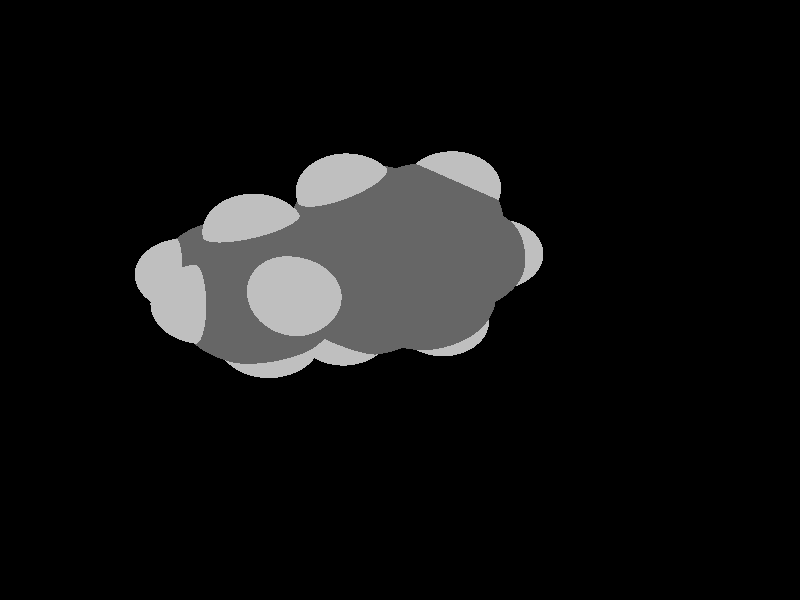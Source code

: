 global_settings {
	ambient_light rgb <0.200000002980232, 0.200000002980232, 0.200000002980232>
	max_trace_level 15
}

background { color rgb <0,0,0> }

camera {
	perspective
	location <-9.76916206359338, 9.57782270180709, -21.5367854817941>
	angle 40
	up <-0.898428209941215, -0.0889459309258341, 0.430017875155861>
	right <-0.06549942836041, -0.94117146576542, -0.331520884581093> * 1
	direction <0.434207987566194, -0.326013639899787, 0.839749087604749> }

light_source {
	<-68.6338842666707, -30.0981583242728, -49.4648836446848>
	color rgb <1, 1, 1>
	fade_distance 123.054123051607
	fade_power 0
	spotlight
	area_light <20, 0, 0>, <0, 0, 20>, 20, 20
	circular
	orient
	point_at <68.6338842666707, 30.0981583242728, 49.4648836446848>
}

light_source {
	<-22.1125920477989, 32.4658746245709, 60.67206689091>
	color rgb <0.300000011920929, 0.300000011920929, 0.300000011920929> shadowless
	fade_distance 123.054123051607
	fade_power 0
	parallel
	point_at <22.1125920477989, -32.4658746245709, -60.67206689091>
}

#default {
	finish {ambient 0.5 diffuse 1 specular 0.2 roughness .01 metallic 1}
}

union {
cylinder {
	<0.0574214485327728, 2.71533897788169, -0.00395904678454484>, 	<-0.543078551467227, 2.35633897788169, 0.0515409532154552>, 0.075
	pigment { rgbt <0.400000005960464, 0.400000005960464, 0.400000005960464, 0> }
}
cylinder {
	<-0.0574214485327728, 2.90866102211831, 0.00395904678454486>, 	<-0.657921448532773, 2.54966102211831, 0.0594590467845449>, 0.075
	pigment { rgbt <0.400000005960464, 0.400000005960464, 0.400000005960464, 0> }
}
cylinder {
	<-0.543078551467227, 2.35633897788169, 0.0515409532154552>, 	<-1.14357855146723, 1.99733897788169, 0.107040953215455>, 0.075
	pigment { rgbt <0.400000005960464, 0.400000005960464, 0.400000005960464, 0> }
}
cylinder {
	<-0.657921448532773, 2.54966102211831, 0.0594590467845449>, 	<-1.25842144853277, 2.19066102211831, 0.114959046784545>, 0.075
	pigment { rgbt <0.400000005960464, 0.400000005960464, 0.400000005960464, 0> }
}
cylinder {
	<0, 2.812, 0>, 	<0.6005, 2.453, -0.056>, 0.075
	pigment { rgbt <0.400000005960464, 0.400000005960464, 0.400000005960464, 0> }
}
cylinder {
	<0.6005, 2.453, -0.056>, 	<1.201, 2.094, -0.112>, 0.075
	pigment { rgbt <0.400000005960464, 0.400000005960464, 0.400000005960464, 0> }
}
cylinder {
	<0, 2.812, 0>, 	<-0.013, 3.571, 0.002>, 0.075
	pigment { rgbt <0.400000005960464, 0.400000005960464, 0.400000005960464, 0> }
}
cylinder {
	<-0.013, 3.571, 0.002>, 	<-0.026, 4.33, 0.004>, 0.075
	pigment { rgbt <0.400000005960464, 0.400000005960464, 0.400000005960464, 0> }
}
cylinder {
	<-1.201, 2.094, 0.111>, 	<-1.2005, 1.396, 0.111>, 0.075
	pigment { rgbt <0.400000005960464, 0.400000005960464, 0.400000005960464, 0> }
}
cylinder {
	<-1.2005, 1.396, 0.111>, 	<-1.2, 0.698, 0.111>, 0.075
	pigment { rgbt <0.400000005960464, 0.400000005960464, 0.400000005960464, 0> }
}
cylinder {
	<-1.201, 2.094, 0.111>, 	<-1.7814751987436, 2.41512695399409, 0.164215323804734>, 0.075
	pigment { rgbt <0.400000005960464, 0.400000005960464, 0.400000005960464, 0> }
}
cylinder {
	<-1.7814751987436, 2.41512695399409, 0.164215323804734>, 	<-2.15, 2.619, 0.198>, 0.075
	pigment { rgbt <0.75, 0.75, 0.75, 0> }
}
cylinder {
	<-1.14380241008107, 0.795348746025879, 0.106384533122969>, 	<-0.543802410081072, 0.446348746025879, 0.0508845331229693>, 0.075
	pigment { rgbt <0.400000005960464, 0.400000005960464, 0.400000005960464, 0> }
}
cylinder {
	<-1.25619758991893, 0.600651253974121, 0.115615466877031>, 	<-0.656197589918928, 0.251651253974121, 0.0601154668770307>, 0.075
	pigment { rgbt <0.400000005960464, 0.400000005960464, 0.400000005960464, 0> }
}
cylinder {
	<-0.543802410081072, 0.446348746025879, 0.0508845331229693>, 	<0.0561975899189276, 0.0973487460258789, -0.00461546687703068>, 0.075
	pigment { rgbt <0.400000005960464, 0.400000005960464, 0.400000005960464, 0> }
}
cylinder {
	<-0.656197589918928, 0.251651253974121, 0.0601154668770307>, 	<-0.0561975899189276, -0.0973487460258789, 0.00461546687703069>, 0.075
	pigment { rgbt <0.400000005960464, 0.400000005960464, 0.400000005960464, 0> }
}
cylinder {
	<-1.2, 0.698, 0.111>, 	<-1.77382238293179, 0.365819238878506, 0.163610580951102>, 0.075
	pigment { rgbt <0.400000005960464, 0.400000005960464, 0.400000005960464, 0> }
}
cylinder {
	<-1.77382238293179, 0.365819238878506, 0.163610580951102>, 	<-2.138, 0.155, 0.197>, 0.075
	pigment { rgbt <0.75, 0.75, 0.75, 0> }
}
cylinder {
	<0, 0, 0>, 	<0.6, 0.349, -0.056>, 0.075
	pigment { rgbt <0.400000005960464, 0.400000005960464, 0.400000005960464, 0> }
}
cylinder {
	<0.6, 0.349, -0.056>, 	<1.2, 0.698, -0.112>, 0.075
	pigment { rgbt <0.400000005960464, 0.400000005960464, 0.400000005960464, 0> }
}
cylinder {
	<0, 0, 0>, 	<0, -0.664999948585346, 0.000611775481679251>, 0.075
	pigment { rgbt <0.400000005960464, 0.400000005960464, 0.400000005960464, 0> }
}
cylinder {
	<0, -0.664999948585346, 0.000611775481679251>, 	<0, -1.087, 0.001>, 0.075
	pigment { rgbt <0.75, 0.75, 0.75, 0> }
}
cylinder {
	<1.0878188075346, 0.698080359020391, -0.103536927303347>, 	<1.0883188075346, 1.39608035902039, -0.103536927303347>, 0.075
	pigment { rgbt <0.400000005960464, 0.400000005960464, 0.400000005960464, 0> }
}
cylinder {
	<1.3121811924654, 0.697919640979609, -0.120463072696653>, 	<1.3126811924654, 1.39591964097961, -0.120463072696653>, 0.075
	pigment { rgbt <0.400000005960464, 0.400000005960464, 0.400000005960464, 0> }
}
cylinder {
	<1.0883188075346, 1.39608035902039, -0.103536927303347>, 	<1.0888188075346, 2.09408035902039, -0.103536927303347>, 0.075
	pigment { rgbt <0.400000005960464, 0.400000005960464, 0.400000005960464, 0> }
}
cylinder {
	<1.3126811924654, 1.39591964097961, -0.120463072696653>, 	<1.3131811924654, 2.09391964097961, -0.120463072696653>, 0.075
	pigment { rgbt <0.400000005960464, 0.400000005960464, 0.400000005960464, 0> }
}
cylinder {
	<1.2, 0.698, -0.112>, 	<1.77381471333922, 0.365823678738595, -0.165221620533595>, 0.075
	pigment { rgbt <0.400000005960464, 0.400000005960464, 0.400000005960464, 0> }
}
cylinder {
	<1.77381471333922, 0.365823678738595, -0.165221620533595>, 	<2.138, 0.155, -0.199>, 0.075
	pigment { rgbt <0.75, 0.75, 0.75, 0> }
}
cylinder {
	<1.201, 2.094, -0.112>, 	<1.78150641079776, 2.41453251765862, -0.166441591739727>, 0.075
	pigment { rgbt <0.400000005960464, 0.400000005960464, 0.400000005960464, 0> }
}
cylinder {
	<1.78150641079776, 2.41453251765862, -0.166441591739727>, 	<2.15, 2.618, -0.201>, 0.075
	pigment { rgbt <0.75, 0.75, 0.75, 0> }
}
cylinder {
	<-0.026, 4.33, 0.004>, 	<0.365, 4.617, 0.596>, 0.075
	pigment { rgbt <0.400000005960464, 0.400000005960464, 0.400000005960464, 0> }
}
cylinder {
	<0.365, 4.617, 0.596>, 	<0.756, 4.904, 1.188>, 0.075
	pigment { rgbt <0.400000005960464, 0.400000005960464, 0.400000005960464, 0> }
}
cylinder {
	<-0.026, 4.33, 0.004>, 	<-0.661694581727502, 4.53212767199981, 0.0717829957461601>, 0.075
	pigment { rgbt <0.400000005960464, 0.400000005960464, 0.400000005960464, 0> }
}
cylinder {
	<-0.661694581727502, 4.53212767199981, 0.0717829957461601>, 	<-1.067, 4.661, 0.115>, 0.075
	pigment { rgbt <0.75, 0.75, 0.75, 0> }
}
cylinder {
	<-0.026, 4.33, 0.004>, 	<0.231, 4.617, -0.6575>, 0.075
	pigment { rgbt <0.400000005960464, 0.400000005960464, 0.400000005960464, 0> }
}
cylinder {
	<0.231, 4.617, -0.6575>, 	<0.488, 4.904, -1.319>, 0.075
	pigment { rgbt <0.400000005960464, 0.400000005960464, 0.400000005960464, 0> }
}
cylinder {
	<0.756, 4.904, 1.188>, 	<0.68880903096225, 5.56980142046497, 1.21304390664134>, 0.075
	pigment { rgbt <0.400000005960464, 0.400000005960464, 0.400000005960464, 0> }
}
cylinder {
	<0.68880903096225, 5.56980142046497, 1.21304390664134>, 	<0.646, 5.994, 1.229>, 0.075
	pigment { rgbt <0.75, 0.75, 0.75, 0> }
}
cylinder {
	<0.756, 4.904, 1.188>, 	<1.40970796058936, 4.76775992970895, 1.14584500067227>, 0.075
	pigment { rgbt <0.400000005960464, 0.400000005960464, 0.400000005960464, 0> }
}
cylinder {
	<1.40970796058936, 4.76775992970895, 1.14584500067227>, 	<1.826, 4.681, 1.119>, 0.075
	pigment { rgbt <0.75, 0.75, 0.75, 0> }
}
cylinder {
	<0.756, 4.904, 1.188>, 	<0.531787808969401, 4.65351771574238, 1.76655298339503>, 0.075
	pigment { rgbt <0.400000005960464, 0.400000005960464, 0.400000005960464, 0> }
}
cylinder {
	<0.531787808969401, 4.65351771574238, 1.76655298339503>, 	<0.389, 4.494, 2.135>, 0.075
	pigment { rgbt <0.75, 0.75, 0.75, 0> }
}
cylinder {
	<0.488, 4.904, -1.319>, 	<1.13492715714248, 4.76349646256584, -1.41796336114928>, 0.075
	pigment { rgbt <0.400000005960464, 0.400000005960464, 0.400000005960464, 0> }
}
cylinder {
	<1.13492715714248, 4.76349646256584, -1.41796336114928>, 	<1.547, 4.674, -1.481>, 0.075
	pigment { rgbt <0.75, 0.75, 0.75, 0> }
}
cylinder {
	<0.488, 4.904, -1.319>, 	<0.421411431407078, 5.56988568592922, -1.32816356448526>, 0.075
	pigment { rgbt <0.400000005960464, 0.400000005960464, 0.400000005960464, 0> }
}
cylinder {
	<0.421411431407078, 5.56988568592922, -1.32816356448526>, 	<0.379, 5.994, -1.334>, 0.075
	pigment { rgbt <0.75, 0.75, 0.75, 0> }
}
cylinder {
	<0.488, 4.904, -1.319>, 	<0.144058070185309, 4.65658173787753, -1.83705107723421>, 0.075
	pigment { rgbt <0.400000005960464, 0.400000005960464, 0.400000005960464, 0> }
}
cylinder {
	<0.144058070185309, 4.65658173787753, -1.83705107723421>, 	<-0.075, 4.499, -2.167>, 0.075
	pigment { rgbt <0.75, 0.75, 0.75, 0> }
}
sphere {
	<0, 2.812, 0>, 0.4104
	pigment { rgbt <0.400000005960464, 0.400000005960464, 0.400000005960464,0> }
}
sphere {
	<-1.201, 2.094, 0.111>, 0.4104
	pigment { rgbt <0.400000005960464, 0.400000005960464, 0.400000005960464,0> }
}
sphere {
	<-1.2, 0.698, 0.111>, 0.4104
	pigment { rgbt <0.400000005960464, 0.400000005960464, 0.400000005960464,0> }
}
sphere {
	<0, 0, 0>, 0.4104
	pigment { rgbt <0.400000005960464, 0.400000005960464, 0.400000005960464,0> }
}
sphere {
	<1.2, 0.698, -0.112>, 0.4104
	pigment { rgbt <0.400000005960464, 0.400000005960464, 0.400000005960464,0> }
}
sphere {
	<1.201, 2.094, -0.112>, 0.4104
	pigment { rgbt <0.400000005960464, 0.400000005960464, 0.400000005960464,0> }
}
sphere {
	<-2.15, 2.619, 0.198>, 0.1674
	pigment { rgbt <0.75, 0.75, 0.75,0> }
}
sphere {
	<-2.138, 0.155, 0.197>, 0.1674
	pigment { rgbt <0.75, 0.75, 0.75,0> }
}
sphere {
	<0, -1.087, 0.001>, 0.1674
	pigment { rgbt <0.75, 0.75, 0.75,0> }
}
sphere {
	<2.138, 0.155, -0.199>, 0.1674
	pigment { rgbt <0.75, 0.75, 0.75,0> }
}
sphere {
	<2.15, 2.618, -0.201>, 0.1674
	pigment { rgbt <0.75, 0.75, 0.75,0> }
}
sphere {
	<-0.026, 4.33, 0.004>, 0.4104
	pigment { rgbt <0.400000005960464, 0.400000005960464, 0.400000005960464,0> }
}
sphere {
	<0.756, 4.904, 1.188>, 0.4104
	pigment { rgbt <0.400000005960464, 0.400000005960464, 0.400000005960464,0> }
}
sphere {
	<0.646, 5.994, 1.229>, 0.1674
	pigment { rgbt <0.75, 0.75, 0.75,0> }
}
sphere {
	<1.826, 4.681, 1.119>, 0.1674
	pigment { rgbt <0.75, 0.75, 0.75,0> }
}
sphere {
	<0.389, 4.494, 2.135>, 0.1674
	pigment { rgbt <0.75, 0.75, 0.75,0> }
}
sphere {
	<-1.067, 4.661, 0.115>, 0.1674
	pigment { rgbt <0.75, 0.75, 0.75,0> }
}
sphere {
	<0.488, 4.904, -1.319>, 0.4104
	pigment { rgbt <0.400000005960464, 0.400000005960464, 0.400000005960464,0> }
}
sphere {
	<1.547, 4.674, -1.481>, 0.1674
	pigment { rgbt <0.75, 0.75, 0.75,0> }
}
sphere {
	<0.379, 5.994, -1.334>, 0.1674
	pigment { rgbt <0.75, 0.75, 0.75,0> }
}
sphere {
	<-0.075, 4.499, -2.167>, 0.1674
	pigment { rgbt <0.75, 0.75, 0.75,0> }
}
}
merge {
}
union {
}
merge {
sphere {
	<0, 2.812, 0>, 1.69983
	pigment { rgbt <0, 0, 0,0> }
}
sphere {
	<-1.201, 2.094, 0.111>, 1.69983
	pigment { rgbt <0, 0, 0,0> }
}
sphere {
	<-1.2, 0.698, 0.111>, 1.69983
	pigment { rgbt <0, 0, 0,0> }
}
sphere {
	<0, 0, 0>, 1.69983
	pigment { rgbt <0, 0, 0,0> }
}
sphere {
	<1.2, 0.698, -0.112>, 1.69983
	pigment { rgbt <0, 0, 0,0> }
}
sphere {
	<1.201, 2.094, -0.112>, 1.69983
	pigment { rgbt <0, 0, 0,0> }
}
sphere {
	<-2.15, 2.619, 0.198>, 1.09989
	pigment { rgbt <0, 0, 0,0> }
}
sphere {
	<-2.138, 0.155, 0.197>, 1.09989
	pigment { rgbt <0, 0, 0,0> }
}
sphere {
	<0, -1.087, 0.001>, 1.09989
	pigment { rgbt <0, 0, 0,0> }
}
sphere {
	<2.138, 0.155, -0.199>, 1.09989
	pigment { rgbt <0, 0, 0,0> }
}
sphere {
	<2.15, 2.618, -0.201>, 1.09989
	pigment { rgbt <0, 0, 0,0> }
}
sphere {
	<-0.026, 4.33, 0.004>, 1.69983
	pigment { rgbt <0, 0, 0,0> }
}
sphere {
	<0.756, 4.904, 1.188>, 1.69983
	pigment { rgbt <0, 0, 0,0> }
}
sphere {
	<0.646, 5.994, 1.229>, 1.09989
	pigment { rgbt <0, 0, 0,0> }
}
sphere {
	<1.826, 4.681, 1.119>, 1.09989
	pigment { rgbt <0, 0, 0,0> }
}
sphere {
	<0.389, 4.494, 2.135>, 1.09989
	pigment { rgbt <0, 0, 0,0> }
}
sphere {
	<-1.067, 4.661, 0.115>, 1.09989
	pigment { rgbt <0, 0, 0,0> }
}
sphere {
	<0.488, 4.904, -1.319>, 1.69983
	pigment { rgbt <0, 0, 0,0> }
}
sphere {
	<1.547, 4.674, -1.481>, 1.09989
	pigment { rgbt <0, 0, 0,0> }
}
sphere {
	<0.379, 5.994, -1.334>, 1.09989
	pigment { rgbt <0, 0, 0,0> }
}
sphere {
	<-0.075, 4.499, -2.167>, 1.09989
	pigment { rgbt <0, 0, 0,0> }
}
sphere {
	<0, 2.812, 0>, 1.7
	pigment { rgbt <0.400000005960464, 0.400000005960464, 0.400000005960464,0.350000023841858> }
}
sphere {
	<-1.201, 2.094, 0.111>, 1.7
	pigment { rgbt <0.400000005960464, 0.400000005960464, 0.400000005960464,0.350000023841858> }
}
sphere {
	<-1.2, 0.698, 0.111>, 1.7
	pigment { rgbt <0.400000005960464, 0.400000005960464, 0.400000005960464,0.350000023841858> }
}
sphere {
	<0, 0, 0>, 1.7
	pigment { rgbt <0.400000005960464, 0.400000005960464, 0.400000005960464,0.350000023841858> }
}
sphere {
	<1.2, 0.698, -0.112>, 1.7
	pigment { rgbt <0.400000005960464, 0.400000005960464, 0.400000005960464,0.350000023841858> }
}
sphere {
	<1.201, 2.094, -0.112>, 1.7
	pigment { rgbt <0.400000005960464, 0.400000005960464, 0.400000005960464,0.350000023841858> }
}
sphere {
	<-2.15, 2.619, 0.198>, 1.1
	pigment { rgbt <0.75, 0.75, 0.75,0.350000023841858> }
}
sphere {
	<-2.138, 0.155, 0.197>, 1.1
	pigment { rgbt <0.75, 0.75, 0.75,0.350000023841858> }
}
sphere {
	<0, -1.087, 0.001>, 1.1
	pigment { rgbt <0.75, 0.75, 0.75,0.350000023841858> }
}
sphere {
	<2.138, 0.155, -0.199>, 1.1
	pigment { rgbt <0.75, 0.75, 0.75,0.350000023841858> }
}
sphere {
	<2.15, 2.618, -0.201>, 1.1
	pigment { rgbt <0.75, 0.75, 0.75,0.350000023841858> }
}
sphere {
	<-0.026, 4.33, 0.004>, 1.7
	pigment { rgbt <0.400000005960464, 0.400000005960464, 0.400000005960464,0.350000023841858> }
}
sphere {
	<0.756, 4.904, 1.188>, 1.7
	pigment { rgbt <0.400000005960464, 0.400000005960464, 0.400000005960464,0.350000023841858> }
}
sphere {
	<0.646, 5.994, 1.229>, 1.1
	pigment { rgbt <0.75, 0.75, 0.75,0.350000023841858> }
}
sphere {
	<1.826, 4.681, 1.119>, 1.1
	pigment { rgbt <0.75, 0.75, 0.75,0.350000023841858> }
}
sphere {
	<0.389, 4.494, 2.135>, 1.1
	pigment { rgbt <0.75, 0.75, 0.75,0.350000023841858> }
}
sphere {
	<-1.067, 4.661, 0.115>, 1.1
	pigment { rgbt <0.75, 0.75, 0.75,0.350000023841858> }
}
sphere {
	<0.488, 4.904, -1.319>, 1.7
	pigment { rgbt <0.400000005960464, 0.400000005960464, 0.400000005960464,0.350000023841858> }
}
sphere {
	<1.547, 4.674, -1.481>, 1.1
	pigment { rgbt <0.75, 0.75, 0.75,0.350000023841858> }
}
sphere {
	<0.379, 5.994, -1.334>, 1.1
	pigment { rgbt <0.75, 0.75, 0.75,0.350000023841858> }
}
sphere {
	<-0.075, 4.499, -2.167>, 1.1
	pigment { rgbt <0.75, 0.75, 0.75,0.350000023841858> }
}
}

